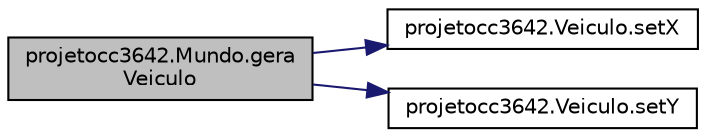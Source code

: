 digraph "projetocc3642.Mundo.geraVeiculo"
{
  edge [fontname="Helvetica",fontsize="10",labelfontname="Helvetica",labelfontsize="10"];
  node [fontname="Helvetica",fontsize="10",shape=record];
  rankdir="LR";
  Node17 [label="projetocc3642.Mundo.gera\lVeiculo",height=0.2,width=0.4,color="black", fillcolor="grey75", style="filled", fontcolor="black"];
  Node17 -> Node18 [color="midnightblue",fontsize="10",style="solid"];
  Node18 [label="projetocc3642.Veiculo.setX",height=0.2,width=0.4,color="black", fillcolor="white", style="filled",URL="$classprojetocc3642_1_1_veiculo.html#a36c3196f53366f42a4f92baad23cd288",tooltip="Seta um valor aleatório para o parâmetro x do veículo. "];
  Node17 -> Node19 [color="midnightblue",fontsize="10",style="solid"];
  Node19 [label="projetocc3642.Veiculo.setY",height=0.2,width=0.4,color="black", fillcolor="white", style="filled",URL="$classprojetocc3642_1_1_veiculo.html#a513d4f5392f1fd8a6f9ee6970f9a178c",tooltip="Seta um valor aleatório para o parâmetro y do veículo. "];
}
